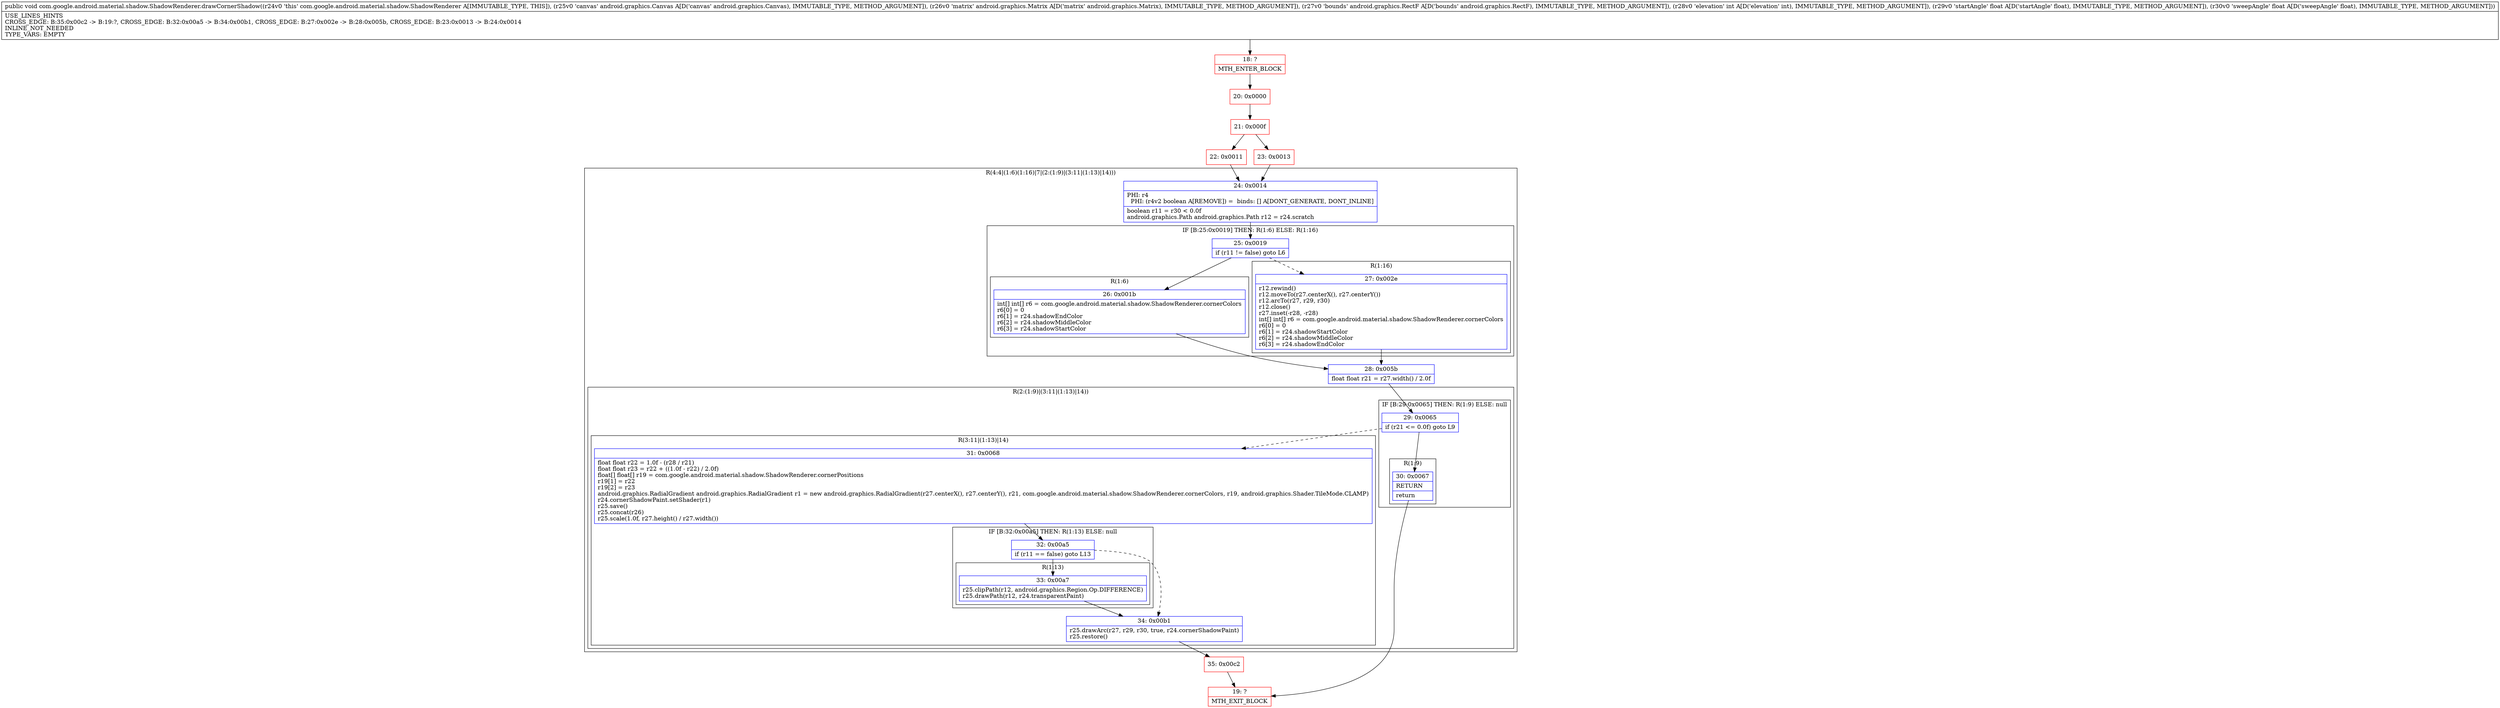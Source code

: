 digraph "CFG forcom.google.android.material.shadow.ShadowRenderer.drawCornerShadow(Landroid\/graphics\/Canvas;Landroid\/graphics\/Matrix;Landroid\/graphics\/RectF;IFF)V" {
subgraph cluster_Region_511154035 {
label = "R(4:4|(1:6)(1:16)|7|(2:(1:9)|(3:11|(1:13)|14)))";
node [shape=record,color=blue];
Node_24 [shape=record,label="{24\:\ 0x0014|PHI: r4 \l  PHI: (r4v2 boolean A[REMOVE]) =  binds: [] A[DONT_GENERATE, DONT_INLINE]\l|boolean r11 = r30 \< 0.0f\landroid.graphics.Path android.graphics.Path r12 = r24.scratch\l}"];
subgraph cluster_IfRegion_2061757454 {
label = "IF [B:25:0x0019] THEN: R(1:6) ELSE: R(1:16)";
node [shape=record,color=blue];
Node_25 [shape=record,label="{25\:\ 0x0019|if (r11 != false) goto L6\l}"];
subgraph cluster_Region_1139285282 {
label = "R(1:6)";
node [shape=record,color=blue];
Node_26 [shape=record,label="{26\:\ 0x001b|int[] int[] r6 = com.google.android.material.shadow.ShadowRenderer.cornerColors\lr6[0] = 0\lr6[1] = r24.shadowEndColor\lr6[2] = r24.shadowMiddleColor\lr6[3] = r24.shadowStartColor\l}"];
}
subgraph cluster_Region_1530372592 {
label = "R(1:16)";
node [shape=record,color=blue];
Node_27 [shape=record,label="{27\:\ 0x002e|r12.rewind()\lr12.moveTo(r27.centerX(), r27.centerY())\lr12.arcTo(r27, r29, r30)\lr12.close()\lr27.inset(\-r28, \-r28)\lint[] int[] r6 = com.google.android.material.shadow.ShadowRenderer.cornerColors\lr6[0] = 0\lr6[1] = r24.shadowStartColor\lr6[2] = r24.shadowMiddleColor\lr6[3] = r24.shadowEndColor\l}"];
}
}
Node_28 [shape=record,label="{28\:\ 0x005b|float float r21 = r27.width() \/ 2.0f\l}"];
subgraph cluster_Region_1125964607 {
label = "R(2:(1:9)|(3:11|(1:13)|14))";
node [shape=record,color=blue];
subgraph cluster_IfRegion_482306387 {
label = "IF [B:29:0x0065] THEN: R(1:9) ELSE: null";
node [shape=record,color=blue];
Node_29 [shape=record,label="{29\:\ 0x0065|if (r21 \<= 0.0f) goto L9\l}"];
subgraph cluster_Region_379749118 {
label = "R(1:9)";
node [shape=record,color=blue];
Node_30 [shape=record,label="{30\:\ 0x0067|RETURN\l|return\l}"];
}
}
subgraph cluster_Region_632688709 {
label = "R(3:11|(1:13)|14)";
node [shape=record,color=blue];
Node_31 [shape=record,label="{31\:\ 0x0068|float float r22 = 1.0f \- (r28 \/ r21)\lfloat float r23 = r22 + ((1.0f \- r22) \/ 2.0f)\lfloat[] float[] r19 = com.google.android.material.shadow.ShadowRenderer.cornerPositions\lr19[1] = r22\lr19[2] = r23\landroid.graphics.RadialGradient android.graphics.RadialGradient r1 = new android.graphics.RadialGradient(r27.centerX(), r27.centerY(), r21, com.google.android.material.shadow.ShadowRenderer.cornerColors, r19, android.graphics.Shader.TileMode.CLAMP)\lr24.cornerShadowPaint.setShader(r1)\lr25.save()\lr25.concat(r26)\lr25.scale(1.0f, r27.height() \/ r27.width())\l}"];
subgraph cluster_IfRegion_757240395 {
label = "IF [B:32:0x00a5] THEN: R(1:13) ELSE: null";
node [shape=record,color=blue];
Node_32 [shape=record,label="{32\:\ 0x00a5|if (r11 == false) goto L13\l}"];
subgraph cluster_Region_2035907050 {
label = "R(1:13)";
node [shape=record,color=blue];
Node_33 [shape=record,label="{33\:\ 0x00a7|r25.clipPath(r12, android.graphics.Region.Op.DIFFERENCE)\lr25.drawPath(r12, r24.transparentPaint)\l}"];
}
}
Node_34 [shape=record,label="{34\:\ 0x00b1|r25.drawArc(r27, r29, r30, true, r24.cornerShadowPaint)\lr25.restore()\l}"];
}
}
}
Node_18 [shape=record,color=red,label="{18\:\ ?|MTH_ENTER_BLOCK\l}"];
Node_20 [shape=record,color=red,label="{20\:\ 0x0000}"];
Node_21 [shape=record,color=red,label="{21\:\ 0x000f}"];
Node_22 [shape=record,color=red,label="{22\:\ 0x0011}"];
Node_19 [shape=record,color=red,label="{19\:\ ?|MTH_EXIT_BLOCK\l}"];
Node_35 [shape=record,color=red,label="{35\:\ 0x00c2}"];
Node_23 [shape=record,color=red,label="{23\:\ 0x0013}"];
MethodNode[shape=record,label="{public void com.google.android.material.shadow.ShadowRenderer.drawCornerShadow((r24v0 'this' com.google.android.material.shadow.ShadowRenderer A[IMMUTABLE_TYPE, THIS]), (r25v0 'canvas' android.graphics.Canvas A[D('canvas' android.graphics.Canvas), IMMUTABLE_TYPE, METHOD_ARGUMENT]), (r26v0 'matrix' android.graphics.Matrix A[D('matrix' android.graphics.Matrix), IMMUTABLE_TYPE, METHOD_ARGUMENT]), (r27v0 'bounds' android.graphics.RectF A[D('bounds' android.graphics.RectF), IMMUTABLE_TYPE, METHOD_ARGUMENT]), (r28v0 'elevation' int A[D('elevation' int), IMMUTABLE_TYPE, METHOD_ARGUMENT]), (r29v0 'startAngle' float A[D('startAngle' float), IMMUTABLE_TYPE, METHOD_ARGUMENT]), (r30v0 'sweepAngle' float A[D('sweepAngle' float), IMMUTABLE_TYPE, METHOD_ARGUMENT]))  | USE_LINES_HINTS\lCROSS_EDGE: B:35:0x00c2 \-\> B:19:?, CROSS_EDGE: B:32:0x00a5 \-\> B:34:0x00b1, CROSS_EDGE: B:27:0x002e \-\> B:28:0x005b, CROSS_EDGE: B:23:0x0013 \-\> B:24:0x0014\lINLINE_NOT_NEEDED\lTYPE_VARS: EMPTY\l}"];
MethodNode -> Node_18;Node_24 -> Node_25;
Node_25 -> Node_26;
Node_25 -> Node_27[style=dashed];
Node_26 -> Node_28;
Node_27 -> Node_28;
Node_28 -> Node_29;
Node_29 -> Node_30;
Node_29 -> Node_31[style=dashed];
Node_30 -> Node_19;
Node_31 -> Node_32;
Node_32 -> Node_33;
Node_32 -> Node_34[style=dashed];
Node_33 -> Node_34;
Node_34 -> Node_35;
Node_18 -> Node_20;
Node_20 -> Node_21;
Node_21 -> Node_22;
Node_21 -> Node_23;
Node_22 -> Node_24;
Node_35 -> Node_19;
Node_23 -> Node_24;
}

